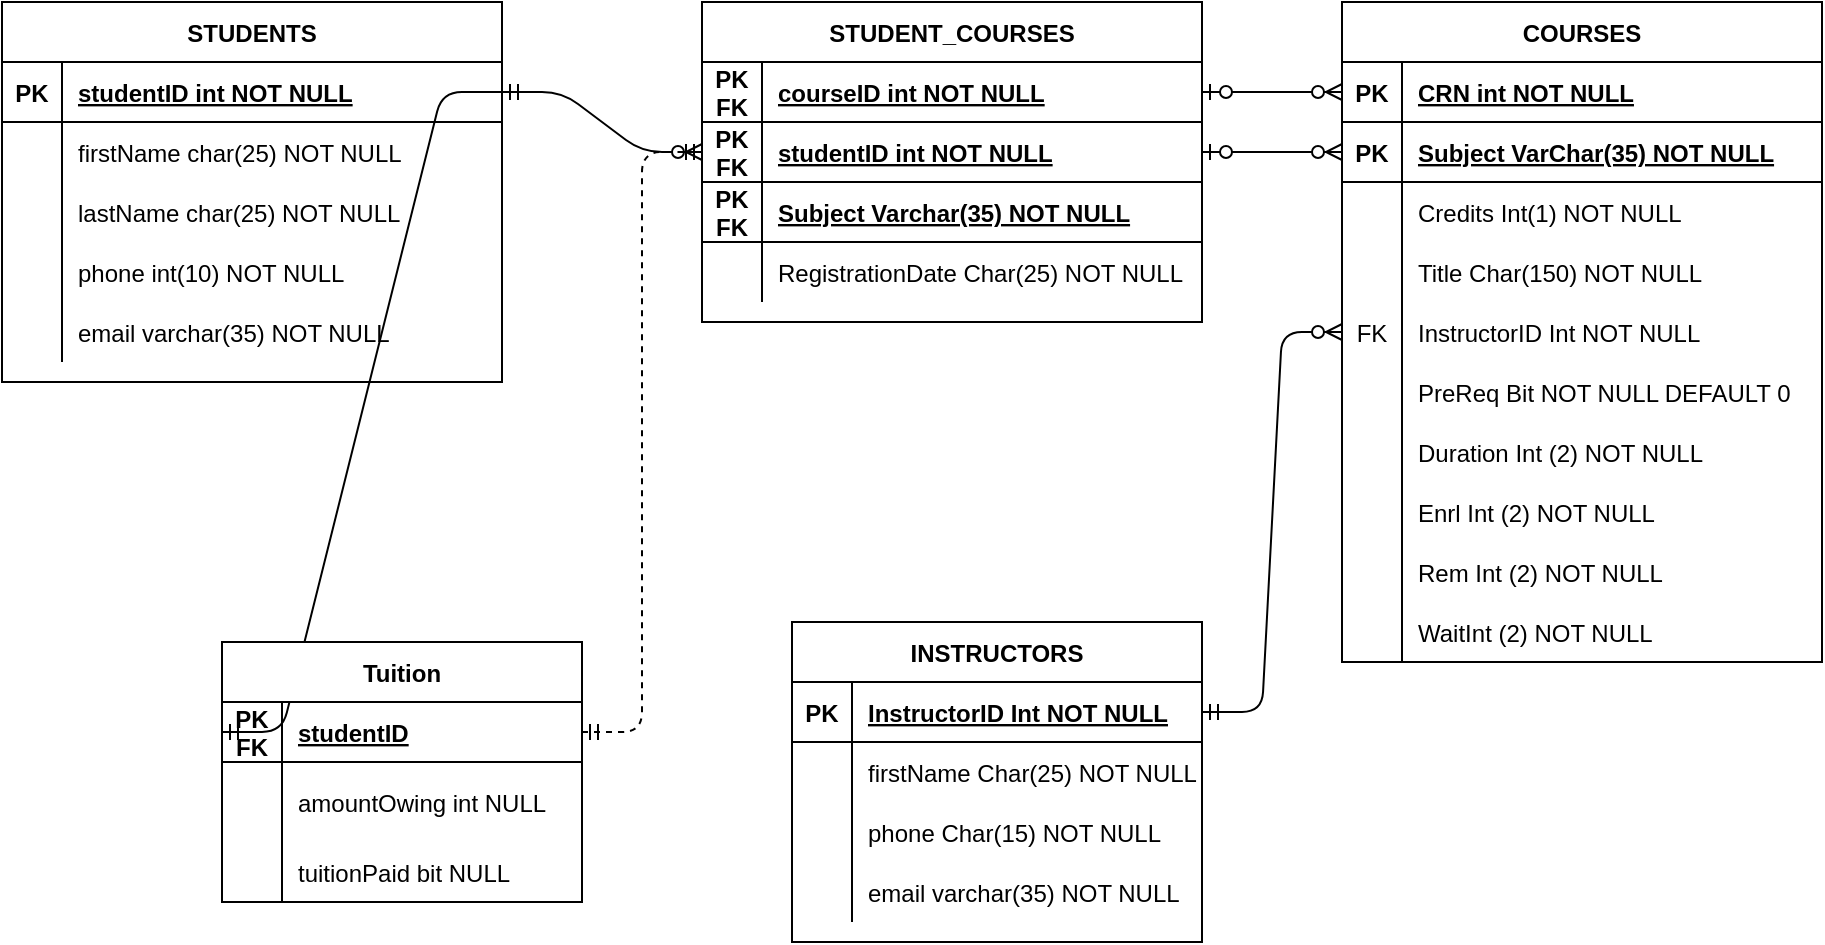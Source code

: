 <mxfile version="13.4.8" type="device"><diagram id="R2lEEEUBdFMjLlhIrx00" name="Page-1"><mxGraphModel dx="1829" dy="1005" grid="1" gridSize="10" guides="1" tooltips="1" connect="1" arrows="1" fold="1" page="1" pageScale="1" pageWidth="850" pageHeight="1100" math="0" shadow="0" extFonts="Permanent Marker^https://fonts.googleapis.com/css?family=Permanent+Marker"><root><mxCell id="0"/><mxCell id="1" parent="0"/><mxCell id="C-vyLk0tnHw3VtMMgP7b-1" value="" style="edgeStyle=entityRelationEdgeStyle;endArrow=ERzeroToMany;startArrow=ERmandOne;endFill=1;startFill=0;entryX=0;entryY=0.5;entryDx=0;entryDy=0;exitX=1;exitY=0.5;exitDx=0;exitDy=0;" parent="1" source="C-vyLk0tnHw3VtMMgP7b-24" target="1ZKGp73yO8-rAPfm2MG8-69" edge="1"><mxGeometry width="100" height="100" relative="1" as="geometry"><mxPoint x="340" y="720" as="sourcePoint"/><mxPoint x="440" y="620" as="targetPoint"/></mxGeometry></mxCell><mxCell id="C-vyLk0tnHw3VtMMgP7b-23" value="STUDENTS" style="shape=table;startSize=30;container=1;collapsible=1;childLayout=tableLayout;fixedRows=1;rowLines=0;fontStyle=1;align=center;resizeLast=1;" parent="1" vertex="1"><mxGeometry x="60" y="120" width="250" height="190" as="geometry"/></mxCell><mxCell id="C-vyLk0tnHw3VtMMgP7b-24" value="" style="shape=partialRectangle;collapsible=0;dropTarget=0;pointerEvents=0;fillColor=none;points=[[0,0.5],[1,0.5]];portConstraint=eastwest;top=0;left=0;right=0;bottom=1;" parent="C-vyLk0tnHw3VtMMgP7b-23" vertex="1"><mxGeometry y="30" width="250" height="30" as="geometry"/></mxCell><mxCell id="C-vyLk0tnHw3VtMMgP7b-25" value="PK" style="shape=partialRectangle;overflow=hidden;connectable=0;fillColor=none;top=0;left=0;bottom=0;right=0;fontStyle=1;" parent="C-vyLk0tnHw3VtMMgP7b-24" vertex="1"><mxGeometry width="30" height="30" as="geometry"/></mxCell><mxCell id="C-vyLk0tnHw3VtMMgP7b-26" value="studentID int NOT NULL " style="shape=partialRectangle;overflow=hidden;connectable=0;fillColor=none;top=0;left=0;bottom=0;right=0;align=left;spacingLeft=6;fontStyle=5;" parent="C-vyLk0tnHw3VtMMgP7b-24" vertex="1"><mxGeometry x="30" width="220" height="30" as="geometry"/></mxCell><mxCell id="C-vyLk0tnHw3VtMMgP7b-27" value="" style="shape=partialRectangle;collapsible=0;dropTarget=0;pointerEvents=0;fillColor=none;points=[[0,0.5],[1,0.5]];portConstraint=eastwest;top=0;left=0;right=0;bottom=0;" parent="C-vyLk0tnHw3VtMMgP7b-23" vertex="1"><mxGeometry y="60" width="250" height="30" as="geometry"/></mxCell><mxCell id="C-vyLk0tnHw3VtMMgP7b-28" value="" style="shape=partialRectangle;overflow=hidden;connectable=0;fillColor=none;top=0;left=0;bottom=0;right=0;" parent="C-vyLk0tnHw3VtMMgP7b-27" vertex="1"><mxGeometry width="30" height="30" as="geometry"/></mxCell><mxCell id="C-vyLk0tnHw3VtMMgP7b-29" value="firstName char(25) NOT NULL" style="shape=partialRectangle;overflow=hidden;connectable=0;fillColor=none;top=0;left=0;bottom=0;right=0;align=left;spacingLeft=6;" parent="C-vyLk0tnHw3VtMMgP7b-27" vertex="1"><mxGeometry x="30" width="220" height="30" as="geometry"/></mxCell><mxCell id="1ZKGp73yO8-rAPfm2MG8-1" value="" style="shape=partialRectangle;collapsible=0;dropTarget=0;pointerEvents=0;fillColor=none;points=[[0,0.5],[1,0.5]];portConstraint=eastwest;top=0;left=0;right=0;bottom=0;" parent="C-vyLk0tnHw3VtMMgP7b-23" vertex="1"><mxGeometry y="90" width="250" height="30" as="geometry"/></mxCell><mxCell id="1ZKGp73yO8-rAPfm2MG8-2" value="" style="shape=partialRectangle;overflow=hidden;connectable=0;fillColor=none;top=0;left=0;bottom=0;right=0;" parent="1ZKGp73yO8-rAPfm2MG8-1" vertex="1"><mxGeometry width="30" height="30" as="geometry"/></mxCell><mxCell id="1ZKGp73yO8-rAPfm2MG8-3" value="lastName char(25) NOT NULL" style="shape=partialRectangle;overflow=hidden;connectable=0;fillColor=none;top=0;left=0;bottom=0;right=0;align=left;spacingLeft=6;" parent="1ZKGp73yO8-rAPfm2MG8-1" vertex="1"><mxGeometry x="30" width="220" height="30" as="geometry"/></mxCell><mxCell id="1ZKGp73yO8-rAPfm2MG8-4" value="" style="shape=partialRectangle;collapsible=0;dropTarget=0;pointerEvents=0;fillColor=none;points=[[0,0.5],[1,0.5]];portConstraint=eastwest;top=0;left=0;right=0;bottom=0;" parent="C-vyLk0tnHw3VtMMgP7b-23" vertex="1"><mxGeometry y="120" width="250" height="30" as="geometry"/></mxCell><mxCell id="1ZKGp73yO8-rAPfm2MG8-5" value="" style="shape=partialRectangle;overflow=hidden;connectable=0;fillColor=none;top=0;left=0;bottom=0;right=0;" parent="1ZKGp73yO8-rAPfm2MG8-4" vertex="1"><mxGeometry width="30" height="30" as="geometry"/></mxCell><mxCell id="1ZKGp73yO8-rAPfm2MG8-6" value="phone int(10) NOT NULL" style="shape=partialRectangle;overflow=hidden;connectable=0;fillColor=none;top=0;left=0;bottom=0;right=0;align=left;spacingLeft=6;" parent="1ZKGp73yO8-rAPfm2MG8-4" vertex="1"><mxGeometry x="30" width="220" height="30" as="geometry"/></mxCell><mxCell id="1ZKGp73yO8-rAPfm2MG8-11" value="" style="shape=partialRectangle;collapsible=0;dropTarget=0;pointerEvents=0;fillColor=none;points=[[0,0.5],[1,0.5]];portConstraint=eastwest;top=0;left=0;right=0;bottom=0;" parent="C-vyLk0tnHw3VtMMgP7b-23" vertex="1"><mxGeometry y="150" width="250" height="30" as="geometry"/></mxCell><mxCell id="1ZKGp73yO8-rAPfm2MG8-12" value="" style="shape=partialRectangle;overflow=hidden;connectable=0;fillColor=none;top=0;left=0;bottom=0;right=0;" parent="1ZKGp73yO8-rAPfm2MG8-11" vertex="1"><mxGeometry width="30" height="30" as="geometry"/></mxCell><mxCell id="1ZKGp73yO8-rAPfm2MG8-13" value="email varchar(35) NOT NULL" style="shape=partialRectangle;overflow=hidden;connectable=0;fillColor=none;top=0;left=0;bottom=0;right=0;align=left;spacingLeft=6;" parent="1ZKGp73yO8-rAPfm2MG8-11" vertex="1"><mxGeometry x="30" width="220" height="30" as="geometry"/></mxCell><mxCell id="C-vyLk0tnHw3VtMMgP7b-13" value="STUDENT_COURSES" style="shape=table;startSize=30;container=1;collapsible=1;childLayout=tableLayout;fixedRows=1;rowLines=0;fontStyle=1;align=center;resizeLast=1;" parent="1" vertex="1"><mxGeometry x="410" y="120" width="250" height="160" as="geometry"/></mxCell><mxCell id="C-vyLk0tnHw3VtMMgP7b-14" value="" style="shape=partialRectangle;collapsible=0;dropTarget=0;pointerEvents=0;fillColor=none;points=[[0,0.5],[1,0.5]];portConstraint=eastwest;top=0;left=0;right=0;bottom=1;" parent="C-vyLk0tnHw3VtMMgP7b-13" vertex="1"><mxGeometry y="30" width="250" height="30" as="geometry"/></mxCell><mxCell id="C-vyLk0tnHw3VtMMgP7b-15" value="PK&#10;FK" style="shape=partialRectangle;overflow=hidden;connectable=0;fillColor=none;top=0;left=0;bottom=0;right=0;fontStyle=1;" parent="C-vyLk0tnHw3VtMMgP7b-14" vertex="1"><mxGeometry width="30" height="30" as="geometry"/></mxCell><mxCell id="C-vyLk0tnHw3VtMMgP7b-16" value="courseID int NOT NULL" style="shape=partialRectangle;overflow=hidden;connectable=0;fillColor=none;top=0;left=0;bottom=0;right=0;align=left;spacingLeft=6;fontStyle=5;" parent="C-vyLk0tnHw3VtMMgP7b-14" vertex="1"><mxGeometry x="30" width="220" height="30" as="geometry"/></mxCell><mxCell id="1ZKGp73yO8-rAPfm2MG8-69" value="" style="shape=partialRectangle;collapsible=0;dropTarget=0;pointerEvents=0;fillColor=none;points=[[0,0.5],[1,0.5]];portConstraint=eastwest;top=0;left=0;right=0;bottom=1;" parent="C-vyLk0tnHw3VtMMgP7b-13" vertex="1"><mxGeometry y="60" width="250" height="30" as="geometry"/></mxCell><mxCell id="1ZKGp73yO8-rAPfm2MG8-70" value="PK&#10;FK" style="shape=partialRectangle;overflow=hidden;connectable=0;fillColor=none;top=0;left=0;bottom=0;right=0;fontStyle=1;" parent="1ZKGp73yO8-rAPfm2MG8-69" vertex="1"><mxGeometry width="30" height="30" as="geometry"/></mxCell><mxCell id="1ZKGp73yO8-rAPfm2MG8-71" value="studentID int NOT NULL" style="shape=partialRectangle;overflow=hidden;connectable=0;fillColor=none;top=0;left=0;bottom=0;right=0;align=left;spacingLeft=6;fontStyle=5;" parent="1ZKGp73yO8-rAPfm2MG8-69" vertex="1"><mxGeometry x="30" width="220" height="30" as="geometry"/></mxCell><mxCell id="iTsShXoYbmrkejD8hjOE-7" value="" style="shape=partialRectangle;collapsible=0;dropTarget=0;pointerEvents=0;fillColor=none;points=[[0,0.5],[1,0.5]];portConstraint=eastwest;top=0;left=0;right=0;bottom=1;" vertex="1" parent="C-vyLk0tnHw3VtMMgP7b-13"><mxGeometry y="90" width="250" height="30" as="geometry"/></mxCell><mxCell id="iTsShXoYbmrkejD8hjOE-8" value="PK&#10;FK" style="shape=partialRectangle;overflow=hidden;connectable=0;fillColor=none;top=0;left=0;bottom=0;right=0;fontStyle=1;" vertex="1" parent="iTsShXoYbmrkejD8hjOE-7"><mxGeometry width="30" height="30" as="geometry"/></mxCell><mxCell id="iTsShXoYbmrkejD8hjOE-9" value="Subject Varchar(35) NOT NULL" style="shape=partialRectangle;overflow=hidden;connectable=0;fillColor=none;top=0;left=0;bottom=0;right=0;align=left;spacingLeft=6;fontStyle=5;" vertex="1" parent="iTsShXoYbmrkejD8hjOE-7"><mxGeometry x="30" width="220" height="30" as="geometry"/></mxCell><mxCell id="C-vyLk0tnHw3VtMMgP7b-17" value="" style="shape=partialRectangle;collapsible=0;dropTarget=0;pointerEvents=0;fillColor=none;points=[[0,0.5],[1,0.5]];portConstraint=eastwest;top=0;left=0;right=0;bottom=0;" parent="C-vyLk0tnHw3VtMMgP7b-13" vertex="1"><mxGeometry y="120" width="250" height="30" as="geometry"/></mxCell><mxCell id="C-vyLk0tnHw3VtMMgP7b-18" value="" style="shape=partialRectangle;overflow=hidden;connectable=0;fillColor=none;top=0;left=0;bottom=0;right=0;" parent="C-vyLk0tnHw3VtMMgP7b-17" vertex="1"><mxGeometry width="30" height="30" as="geometry"/></mxCell><mxCell id="C-vyLk0tnHw3VtMMgP7b-19" value="RegistrationDate Char(25) NOT NULL" style="shape=partialRectangle;overflow=hidden;connectable=0;fillColor=none;top=0;left=0;bottom=0;right=0;align=left;spacingLeft=6;" parent="C-vyLk0tnHw3VtMMgP7b-17" vertex="1"><mxGeometry x="30" width="220" height="30" as="geometry"/></mxCell><mxCell id="C-vyLk0tnHw3VtMMgP7b-2" value="COURSES" style="shape=table;startSize=30;container=1;collapsible=1;childLayout=tableLayout;fixedRows=1;rowLines=0;fontStyle=1;align=center;resizeLast=1;" parent="1" vertex="1"><mxGeometry x="730" y="120" width="240" height="330" as="geometry"/></mxCell><mxCell id="C-vyLk0tnHw3VtMMgP7b-3" value="" style="shape=partialRectangle;collapsible=0;dropTarget=0;pointerEvents=0;fillColor=none;points=[[0,0.5],[1,0.5]];portConstraint=eastwest;top=0;left=0;right=0;bottom=1;" parent="C-vyLk0tnHw3VtMMgP7b-2" vertex="1"><mxGeometry y="30" width="240" height="30" as="geometry"/></mxCell><mxCell id="C-vyLk0tnHw3VtMMgP7b-4" value="PK" style="shape=partialRectangle;overflow=hidden;connectable=0;fillColor=none;top=0;left=0;bottom=0;right=0;fontStyle=1;" parent="C-vyLk0tnHw3VtMMgP7b-3" vertex="1"><mxGeometry width="30" height="30" as="geometry"/></mxCell><mxCell id="C-vyLk0tnHw3VtMMgP7b-5" value="CRN int NOT NULL " style="shape=partialRectangle;overflow=hidden;connectable=0;fillColor=none;top=0;left=0;bottom=0;right=0;align=left;spacingLeft=6;fontStyle=5;" parent="C-vyLk0tnHw3VtMMgP7b-3" vertex="1"><mxGeometry x="30" width="210" height="30" as="geometry"/></mxCell><mxCell id="iTsShXoYbmrkejD8hjOE-10" value="" style="shape=partialRectangle;collapsible=0;dropTarget=0;pointerEvents=0;fillColor=none;points=[[0,0.5],[1,0.5]];portConstraint=eastwest;top=0;left=0;right=0;bottom=1;" vertex="1" parent="C-vyLk0tnHw3VtMMgP7b-2"><mxGeometry y="60" width="240" height="30" as="geometry"/></mxCell><mxCell id="iTsShXoYbmrkejD8hjOE-11" value="PK" style="shape=partialRectangle;overflow=hidden;connectable=0;fillColor=none;top=0;left=0;bottom=0;right=0;fontStyle=1;" vertex="1" parent="iTsShXoYbmrkejD8hjOE-10"><mxGeometry width="30" height="30" as="geometry"/></mxCell><mxCell id="iTsShXoYbmrkejD8hjOE-12" value="Subject VarChar(35) NOT NULL " style="shape=partialRectangle;overflow=hidden;connectable=0;fillColor=none;top=0;left=0;bottom=0;right=0;align=left;spacingLeft=6;fontStyle=5;" vertex="1" parent="iTsShXoYbmrkejD8hjOE-10"><mxGeometry x="30" width="210" height="30" as="geometry"/></mxCell><mxCell id="C-vyLk0tnHw3VtMMgP7b-6" value="" style="shape=partialRectangle;collapsible=0;dropTarget=0;pointerEvents=0;fillColor=none;points=[[0,0.5],[1,0.5]];portConstraint=eastwest;top=0;left=0;right=0;bottom=0;" parent="C-vyLk0tnHw3VtMMgP7b-2" vertex="1"><mxGeometry y="90" width="240" height="30" as="geometry"/></mxCell><mxCell id="C-vyLk0tnHw3VtMMgP7b-7" value="" style="shape=partialRectangle;overflow=hidden;connectable=0;fillColor=none;top=0;left=0;bottom=0;right=0;" parent="C-vyLk0tnHw3VtMMgP7b-6" vertex="1"><mxGeometry width="30" height="30" as="geometry"/></mxCell><mxCell id="C-vyLk0tnHw3VtMMgP7b-8" value="Credits Int(1) NOT NULL" style="shape=partialRectangle;overflow=hidden;connectable=0;fillColor=none;top=0;left=0;bottom=0;right=0;align=left;spacingLeft=6;" parent="C-vyLk0tnHw3VtMMgP7b-6" vertex="1"><mxGeometry x="30" width="210" height="30" as="geometry"/></mxCell><mxCell id="1ZKGp73yO8-rAPfm2MG8-18" value="" style="shape=partialRectangle;collapsible=0;dropTarget=0;pointerEvents=0;fillColor=none;points=[[0,0.5],[1,0.5]];portConstraint=eastwest;top=0;left=0;right=0;bottom=0;" parent="C-vyLk0tnHw3VtMMgP7b-2" vertex="1"><mxGeometry y="120" width="240" height="30" as="geometry"/></mxCell><mxCell id="1ZKGp73yO8-rAPfm2MG8-19" value="" style="shape=partialRectangle;overflow=hidden;connectable=0;fillColor=none;top=0;left=0;bottom=0;right=0;" parent="1ZKGp73yO8-rAPfm2MG8-18" vertex="1"><mxGeometry width="30" height="30" as="geometry"/></mxCell><mxCell id="1ZKGp73yO8-rAPfm2MG8-20" value="Title Char(150) NOT NULL" style="shape=partialRectangle;overflow=hidden;connectable=0;fillColor=none;top=0;left=0;bottom=0;right=0;align=left;spacingLeft=6;" parent="1ZKGp73yO8-rAPfm2MG8-18" vertex="1"><mxGeometry x="30" width="210" height="30" as="geometry"/></mxCell><mxCell id="1ZKGp73yO8-rAPfm2MG8-61" value="" style="shape=partialRectangle;collapsible=0;dropTarget=0;pointerEvents=0;fillColor=none;points=[[0,0.5],[1,0.5]];portConstraint=eastwest;top=0;left=0;right=0;bottom=0;" parent="C-vyLk0tnHw3VtMMgP7b-2" vertex="1"><mxGeometry y="150" width="240" height="30" as="geometry"/></mxCell><mxCell id="1ZKGp73yO8-rAPfm2MG8-62" value="FK" style="shape=partialRectangle;overflow=hidden;connectable=0;fillColor=none;top=0;left=0;bottom=0;right=0;" parent="1ZKGp73yO8-rAPfm2MG8-61" vertex="1"><mxGeometry width="30" height="30" as="geometry"/></mxCell><mxCell id="1ZKGp73yO8-rAPfm2MG8-63" value="InstructorID Int NOT NULL" style="shape=partialRectangle;overflow=hidden;connectable=0;fillColor=none;top=0;left=0;bottom=0;right=0;align=left;spacingLeft=6;" parent="1ZKGp73yO8-rAPfm2MG8-61" vertex="1"><mxGeometry x="30" width="210" height="30" as="geometry"/></mxCell><mxCell id="JOPRB67UeYBBwbSqixk8-1" value="" style="shape=partialRectangle;collapsible=0;dropTarget=0;pointerEvents=0;fillColor=none;points=[[0,0.5],[1,0.5]];portConstraint=eastwest;top=0;left=0;right=0;bottom=0;" parent="C-vyLk0tnHw3VtMMgP7b-2" vertex="1"><mxGeometry y="180" width="240" height="30" as="geometry"/></mxCell><mxCell id="JOPRB67UeYBBwbSqixk8-2" value="" style="shape=partialRectangle;overflow=hidden;connectable=0;fillColor=none;top=0;left=0;bottom=0;right=0;" parent="JOPRB67UeYBBwbSqixk8-1" vertex="1"><mxGeometry width="30" height="30" as="geometry"/></mxCell><mxCell id="JOPRB67UeYBBwbSqixk8-3" value="PreReq Bit NOT NULL DEFAULT 0" style="shape=partialRectangle;overflow=hidden;connectable=0;fillColor=none;top=0;left=0;bottom=0;right=0;align=left;spacingLeft=6;" parent="JOPRB67UeYBBwbSqixk8-1" vertex="1"><mxGeometry x="30" width="210" height="30" as="geometry"/></mxCell><mxCell id="JOPRB67UeYBBwbSqixk8-4" value="" style="shape=partialRectangle;collapsible=0;dropTarget=0;pointerEvents=0;fillColor=none;points=[[0,0.5],[1,0.5]];portConstraint=eastwest;top=0;left=0;right=0;bottom=0;" parent="C-vyLk0tnHw3VtMMgP7b-2" vertex="1"><mxGeometry y="210" width="240" height="30" as="geometry"/></mxCell><mxCell id="JOPRB67UeYBBwbSqixk8-5" value="" style="shape=partialRectangle;overflow=hidden;connectable=0;fillColor=none;top=0;left=0;bottom=0;right=0;" parent="JOPRB67UeYBBwbSqixk8-4" vertex="1"><mxGeometry width="30" height="30" as="geometry"/></mxCell><mxCell id="JOPRB67UeYBBwbSqixk8-6" value="Duration Int (2) NOT NULL" style="shape=partialRectangle;overflow=hidden;connectable=0;fillColor=none;top=0;left=0;bottom=0;right=0;align=left;spacingLeft=6;" parent="JOPRB67UeYBBwbSqixk8-4" vertex="1"><mxGeometry x="30" width="210" height="30" as="geometry"/></mxCell><mxCell id="JOPRB67UeYBBwbSqixk8-7" value="" style="shape=partialRectangle;collapsible=0;dropTarget=0;pointerEvents=0;fillColor=none;points=[[0,0.5],[1,0.5]];portConstraint=eastwest;top=0;left=0;right=0;bottom=0;" parent="C-vyLk0tnHw3VtMMgP7b-2" vertex="1"><mxGeometry y="240" width="240" height="30" as="geometry"/></mxCell><mxCell id="JOPRB67UeYBBwbSqixk8-8" value="" style="shape=partialRectangle;overflow=hidden;connectable=0;fillColor=none;top=0;left=0;bottom=0;right=0;" parent="JOPRB67UeYBBwbSqixk8-7" vertex="1"><mxGeometry width="30" height="30" as="geometry"/></mxCell><mxCell id="JOPRB67UeYBBwbSqixk8-9" value="Enrl Int (2) NOT NULL" style="shape=partialRectangle;overflow=hidden;connectable=0;fillColor=none;top=0;left=0;bottom=0;right=0;align=left;spacingLeft=6;" parent="JOPRB67UeYBBwbSqixk8-7" vertex="1"><mxGeometry x="30" width="210" height="30" as="geometry"/></mxCell><mxCell id="JOPRB67UeYBBwbSqixk8-10" value="" style="shape=partialRectangle;collapsible=0;dropTarget=0;pointerEvents=0;fillColor=none;points=[[0,0.5],[1,0.5]];portConstraint=eastwest;top=0;left=0;right=0;bottom=0;" parent="C-vyLk0tnHw3VtMMgP7b-2" vertex="1"><mxGeometry y="270" width="240" height="30" as="geometry"/></mxCell><mxCell id="JOPRB67UeYBBwbSqixk8-11" value="" style="shape=partialRectangle;overflow=hidden;connectable=0;fillColor=none;top=0;left=0;bottom=0;right=0;" parent="JOPRB67UeYBBwbSqixk8-10" vertex="1"><mxGeometry width="30" height="30" as="geometry"/></mxCell><mxCell id="JOPRB67UeYBBwbSqixk8-12" value="Rem Int (2) NOT NULL" style="shape=partialRectangle;overflow=hidden;connectable=0;fillColor=none;top=0;left=0;bottom=0;right=0;align=left;spacingLeft=6;" parent="JOPRB67UeYBBwbSqixk8-10" vertex="1"><mxGeometry x="30" width="210" height="30" as="geometry"/></mxCell><mxCell id="JOPRB67UeYBBwbSqixk8-13" value="" style="shape=partialRectangle;collapsible=0;dropTarget=0;pointerEvents=0;fillColor=none;points=[[0,0.5],[1,0.5]];portConstraint=eastwest;top=0;left=0;right=0;bottom=0;" parent="C-vyLk0tnHw3VtMMgP7b-2" vertex="1"><mxGeometry y="300" width="240" height="30" as="geometry"/></mxCell><mxCell id="JOPRB67UeYBBwbSqixk8-14" value="" style="shape=partialRectangle;overflow=hidden;connectable=0;fillColor=none;top=0;left=0;bottom=0;right=0;" parent="JOPRB67UeYBBwbSqixk8-13" vertex="1"><mxGeometry width="30" height="30" as="geometry"/></mxCell><mxCell id="JOPRB67UeYBBwbSqixk8-15" value="WaitInt (2) NOT NULL" style="shape=partialRectangle;overflow=hidden;connectable=0;fillColor=none;top=0;left=0;bottom=0;right=0;align=left;spacingLeft=6;" parent="JOPRB67UeYBBwbSqixk8-13" vertex="1"><mxGeometry x="30" width="210" height="30" as="geometry"/></mxCell><mxCell id="1ZKGp73yO8-rAPfm2MG8-64" value="" style="edgeStyle=entityRelationEdgeStyle;fontSize=12;html=1;endArrow=ERzeroToMany;endFill=1;exitX=1;exitY=0.5;exitDx=0;exitDy=0;entryX=0;entryY=0.5;entryDx=0;entryDy=0;startArrow=ERmandOne;startFill=0;" parent="1" source="1ZKGp73yO8-rAPfm2MG8-22" target="1ZKGp73yO8-rAPfm2MG8-61" edge="1"><mxGeometry width="100" height="100" relative="1" as="geometry"><mxPoint x="595" y="430" as="sourcePoint"/><mxPoint x="695" y="330" as="targetPoint"/></mxGeometry></mxCell><mxCell id="1ZKGp73yO8-rAPfm2MG8-68" style="edgeStyle=orthogonalEdgeStyle;rounded=0;orthogonalLoop=1;jettySize=auto;html=1;exitX=1;exitY=0.5;exitDx=0;exitDy=0;entryX=0;entryY=0.5;entryDx=0;entryDy=0;endArrow=ERzeroToMany;endFill=1;startArrow=ERzeroToOne;startFill=1;" parent="1" source="C-vyLk0tnHw3VtMMgP7b-14" target="C-vyLk0tnHw3VtMMgP7b-3" edge="1"><mxGeometry relative="1" as="geometry"/></mxCell><mxCell id="1ZKGp73yO8-rAPfm2MG8-86" value="" style="edgeStyle=entityRelationEdgeStyle;fontSize=12;html=1;endArrow=ERmandOne;endFill=0;entryX=0;entryY=0.5;entryDx=0;entryDy=0;exitX=1;exitY=0.5;exitDx=0;exitDy=0;" parent="1" source="C-vyLk0tnHw3VtMMgP7b-24" target="1ZKGp73yO8-rAPfm2MG8-74" edge="1"><mxGeometry width="100" height="100" relative="1" as="geometry"><mxPoint x="350" y="220" as="sourcePoint"/><mxPoint x="640" y="330" as="targetPoint"/></mxGeometry></mxCell><mxCell id="1ZKGp73yO8-rAPfm2MG8-73" value="Tuition" style="shape=table;startSize=30;container=1;collapsible=1;childLayout=tableLayout;fixedRows=1;rowLines=0;fontStyle=1;align=center;resizeLast=1;" parent="1" vertex="1"><mxGeometry x="170" y="440" width="180" height="130" as="geometry"/></mxCell><mxCell id="1ZKGp73yO8-rAPfm2MG8-74" value="" style="shape=partialRectangle;collapsible=0;dropTarget=0;pointerEvents=0;fillColor=none;top=0;left=0;bottom=1;right=0;points=[[0,0.5],[1,0.5]];portConstraint=eastwest;" parent="1ZKGp73yO8-rAPfm2MG8-73" vertex="1"><mxGeometry y="30" width="180" height="30" as="geometry"/></mxCell><mxCell id="1ZKGp73yO8-rAPfm2MG8-75" value="PK&#10;FK" style="shape=partialRectangle;connectable=0;fillColor=none;top=0;left=0;bottom=0;right=0;fontStyle=1;overflow=hidden;" parent="1ZKGp73yO8-rAPfm2MG8-74" vertex="1"><mxGeometry width="30" height="30" as="geometry"/></mxCell><mxCell id="1ZKGp73yO8-rAPfm2MG8-76" value="studentID" style="shape=partialRectangle;connectable=0;fillColor=none;top=0;left=0;bottom=0;right=0;align=left;spacingLeft=6;fontStyle=5;overflow=hidden;" parent="1ZKGp73yO8-rAPfm2MG8-74" vertex="1"><mxGeometry x="30" width="150" height="30" as="geometry"/></mxCell><mxCell id="1ZKGp73yO8-rAPfm2MG8-77" value="" style="shape=partialRectangle;collapsible=0;dropTarget=0;pointerEvents=0;fillColor=none;top=0;left=0;bottom=0;right=0;points=[[0,0.5],[1,0.5]];portConstraint=eastwest;" parent="1ZKGp73yO8-rAPfm2MG8-73" vertex="1"><mxGeometry y="60" width="180" height="40" as="geometry"/></mxCell><mxCell id="1ZKGp73yO8-rAPfm2MG8-78" value="" style="shape=partialRectangle;connectable=0;fillColor=none;top=0;left=0;bottom=0;right=0;editable=1;overflow=hidden;" parent="1ZKGp73yO8-rAPfm2MG8-77" vertex="1"><mxGeometry width="30" height="40" as="geometry"/></mxCell><mxCell id="1ZKGp73yO8-rAPfm2MG8-79" value="amountOwing int NULL" style="shape=partialRectangle;connectable=0;fillColor=none;top=0;left=0;bottom=0;right=0;align=left;spacingLeft=6;overflow=hidden;" parent="1ZKGp73yO8-rAPfm2MG8-77" vertex="1"><mxGeometry x="30" width="150" height="40" as="geometry"/></mxCell><mxCell id="1ZKGp73yO8-rAPfm2MG8-80" value="" style="shape=partialRectangle;collapsible=0;dropTarget=0;pointerEvents=0;fillColor=none;top=0;left=0;bottom=0;right=0;points=[[0,0.5],[1,0.5]];portConstraint=eastwest;" parent="1ZKGp73yO8-rAPfm2MG8-73" vertex="1"><mxGeometry y="100" width="180" height="30" as="geometry"/></mxCell><mxCell id="1ZKGp73yO8-rAPfm2MG8-81" value="" style="shape=partialRectangle;connectable=0;fillColor=none;top=0;left=0;bottom=0;right=0;editable=1;overflow=hidden;" parent="1ZKGp73yO8-rAPfm2MG8-80" vertex="1"><mxGeometry width="30" height="30" as="geometry"/></mxCell><mxCell id="1ZKGp73yO8-rAPfm2MG8-82" value="tuitionPaid bit NULL" style="shape=partialRectangle;connectable=0;fillColor=none;top=0;left=0;bottom=0;right=0;align=left;spacingLeft=6;overflow=hidden;" parent="1ZKGp73yO8-rAPfm2MG8-80" vertex="1"><mxGeometry x="30" width="150" height="30" as="geometry"/></mxCell><mxCell id="1ZKGp73yO8-rAPfm2MG8-87" value="" style="edgeStyle=entityRelationEdgeStyle;fontSize=12;html=1;endArrow=ERmandOne;endFill=0;exitX=1;exitY=0.5;exitDx=0;exitDy=0;entryX=0;entryY=0.5;entryDx=0;entryDy=0;startArrow=ERmandOne;startFill=0;dashed=1;" parent="1" source="1ZKGp73yO8-rAPfm2MG8-74" target="1ZKGp73yO8-rAPfm2MG8-69" edge="1"><mxGeometry width="100" height="100" relative="1" as="geometry"><mxPoint x="540" y="430" as="sourcePoint"/><mxPoint x="410" y="255" as="targetPoint"/></mxGeometry></mxCell><mxCell id="1ZKGp73yO8-rAPfm2MG8-21" value="INSTRUCTORS" style="shape=table;startSize=30;container=1;collapsible=1;childLayout=tableLayout;fixedRows=1;rowLines=0;fontStyle=1;align=center;resizeLast=1;" parent="1" vertex="1"><mxGeometry x="455" y="430" width="205" height="160" as="geometry"/></mxCell><mxCell id="1ZKGp73yO8-rAPfm2MG8-22" value="" style="shape=partialRectangle;collapsible=0;dropTarget=0;pointerEvents=0;fillColor=none;top=0;left=0;bottom=1;right=0;points=[[0,0.5],[1,0.5]];portConstraint=eastwest;" parent="1ZKGp73yO8-rAPfm2MG8-21" vertex="1"><mxGeometry y="30" width="205" height="30" as="geometry"/></mxCell><mxCell id="1ZKGp73yO8-rAPfm2MG8-23" value="PK" style="shape=partialRectangle;connectable=0;fillColor=none;top=0;left=0;bottom=0;right=0;fontStyle=1;overflow=hidden;" parent="1ZKGp73yO8-rAPfm2MG8-22" vertex="1"><mxGeometry width="30" height="30" as="geometry"/></mxCell><mxCell id="1ZKGp73yO8-rAPfm2MG8-24" value="InstructorID Int NOT NULL" style="shape=partialRectangle;connectable=0;fillColor=none;top=0;left=0;bottom=0;right=0;align=left;spacingLeft=6;fontStyle=5;overflow=hidden;" parent="1ZKGp73yO8-rAPfm2MG8-22" vertex="1"><mxGeometry x="30" width="175" height="30" as="geometry"/></mxCell><mxCell id="1ZKGp73yO8-rAPfm2MG8-25" value="" style="shape=partialRectangle;collapsible=0;dropTarget=0;pointerEvents=0;fillColor=none;top=0;left=0;bottom=0;right=0;points=[[0,0.5],[1,0.5]];portConstraint=eastwest;" parent="1ZKGp73yO8-rAPfm2MG8-21" vertex="1"><mxGeometry y="60" width="205" height="30" as="geometry"/></mxCell><mxCell id="1ZKGp73yO8-rAPfm2MG8-26" value="" style="shape=partialRectangle;connectable=0;fillColor=none;top=0;left=0;bottom=0;right=0;editable=1;overflow=hidden;" parent="1ZKGp73yO8-rAPfm2MG8-25" vertex="1"><mxGeometry width="30" height="30" as="geometry"/></mxCell><mxCell id="1ZKGp73yO8-rAPfm2MG8-27" value="firstName Char(25) NOT NULL" style="shape=partialRectangle;connectable=0;fillColor=none;top=0;left=0;bottom=0;right=0;align=left;spacingLeft=6;overflow=hidden;" parent="1ZKGp73yO8-rAPfm2MG8-25" vertex="1"><mxGeometry x="30" width="175" height="30" as="geometry"/></mxCell><mxCell id="1ZKGp73yO8-rAPfm2MG8-31" value="" style="shape=partialRectangle;collapsible=0;dropTarget=0;pointerEvents=0;fillColor=none;top=0;left=0;bottom=0;right=0;points=[[0,0.5],[1,0.5]];portConstraint=eastwest;" parent="1ZKGp73yO8-rAPfm2MG8-21" vertex="1"><mxGeometry y="90" width="205" height="30" as="geometry"/></mxCell><mxCell id="1ZKGp73yO8-rAPfm2MG8-32" value="" style="shape=partialRectangle;connectable=0;fillColor=none;top=0;left=0;bottom=0;right=0;editable=1;overflow=hidden;" parent="1ZKGp73yO8-rAPfm2MG8-31" vertex="1"><mxGeometry width="30" height="30" as="geometry"/></mxCell><mxCell id="1ZKGp73yO8-rAPfm2MG8-33" value="phone Char(15) NOT NULL" style="shape=partialRectangle;connectable=0;fillColor=none;top=0;left=0;bottom=0;right=0;align=left;spacingLeft=6;overflow=hidden;" parent="1ZKGp73yO8-rAPfm2MG8-31" vertex="1"><mxGeometry x="30" width="175" height="30" as="geometry"/></mxCell><mxCell id="1ZKGp73yO8-rAPfm2MG8-88" value="" style="shape=partialRectangle;collapsible=0;dropTarget=0;pointerEvents=0;fillColor=none;top=0;left=0;bottom=0;right=0;points=[[0,0.5],[1,0.5]];portConstraint=eastwest;" parent="1ZKGp73yO8-rAPfm2MG8-21" vertex="1"><mxGeometry y="120" width="205" height="30" as="geometry"/></mxCell><mxCell id="1ZKGp73yO8-rAPfm2MG8-89" value="" style="shape=partialRectangle;connectable=0;fillColor=none;top=0;left=0;bottom=0;right=0;editable=1;overflow=hidden;" parent="1ZKGp73yO8-rAPfm2MG8-88" vertex="1"><mxGeometry width="30" height="30" as="geometry"/></mxCell><mxCell id="1ZKGp73yO8-rAPfm2MG8-90" value="email varchar(35) NOT NULL" style="shape=partialRectangle;connectable=0;fillColor=none;top=0;left=0;bottom=0;right=0;align=left;spacingLeft=6;overflow=hidden;" parent="1ZKGp73yO8-rAPfm2MG8-88" vertex="1"><mxGeometry x="30" width="175" height="30" as="geometry"/></mxCell><mxCell id="iTsShXoYbmrkejD8hjOE-14" style="edgeStyle=orthogonalEdgeStyle;rounded=0;orthogonalLoop=1;jettySize=auto;html=1;exitX=1;exitY=0.5;exitDx=0;exitDy=0;entryX=0;entryY=0.5;entryDx=0;entryDy=0;endArrow=ERzeroToMany;endFill=1;startArrow=ERzeroToOne;startFill=1;" edge="1" parent="1" source="1ZKGp73yO8-rAPfm2MG8-69" target="iTsShXoYbmrkejD8hjOE-10"><mxGeometry relative="1" as="geometry"><mxPoint x="670" y="175" as="sourcePoint"/><mxPoint x="740" y="175" as="targetPoint"/></mxGeometry></mxCell></root></mxGraphModel></diagram></mxfile>